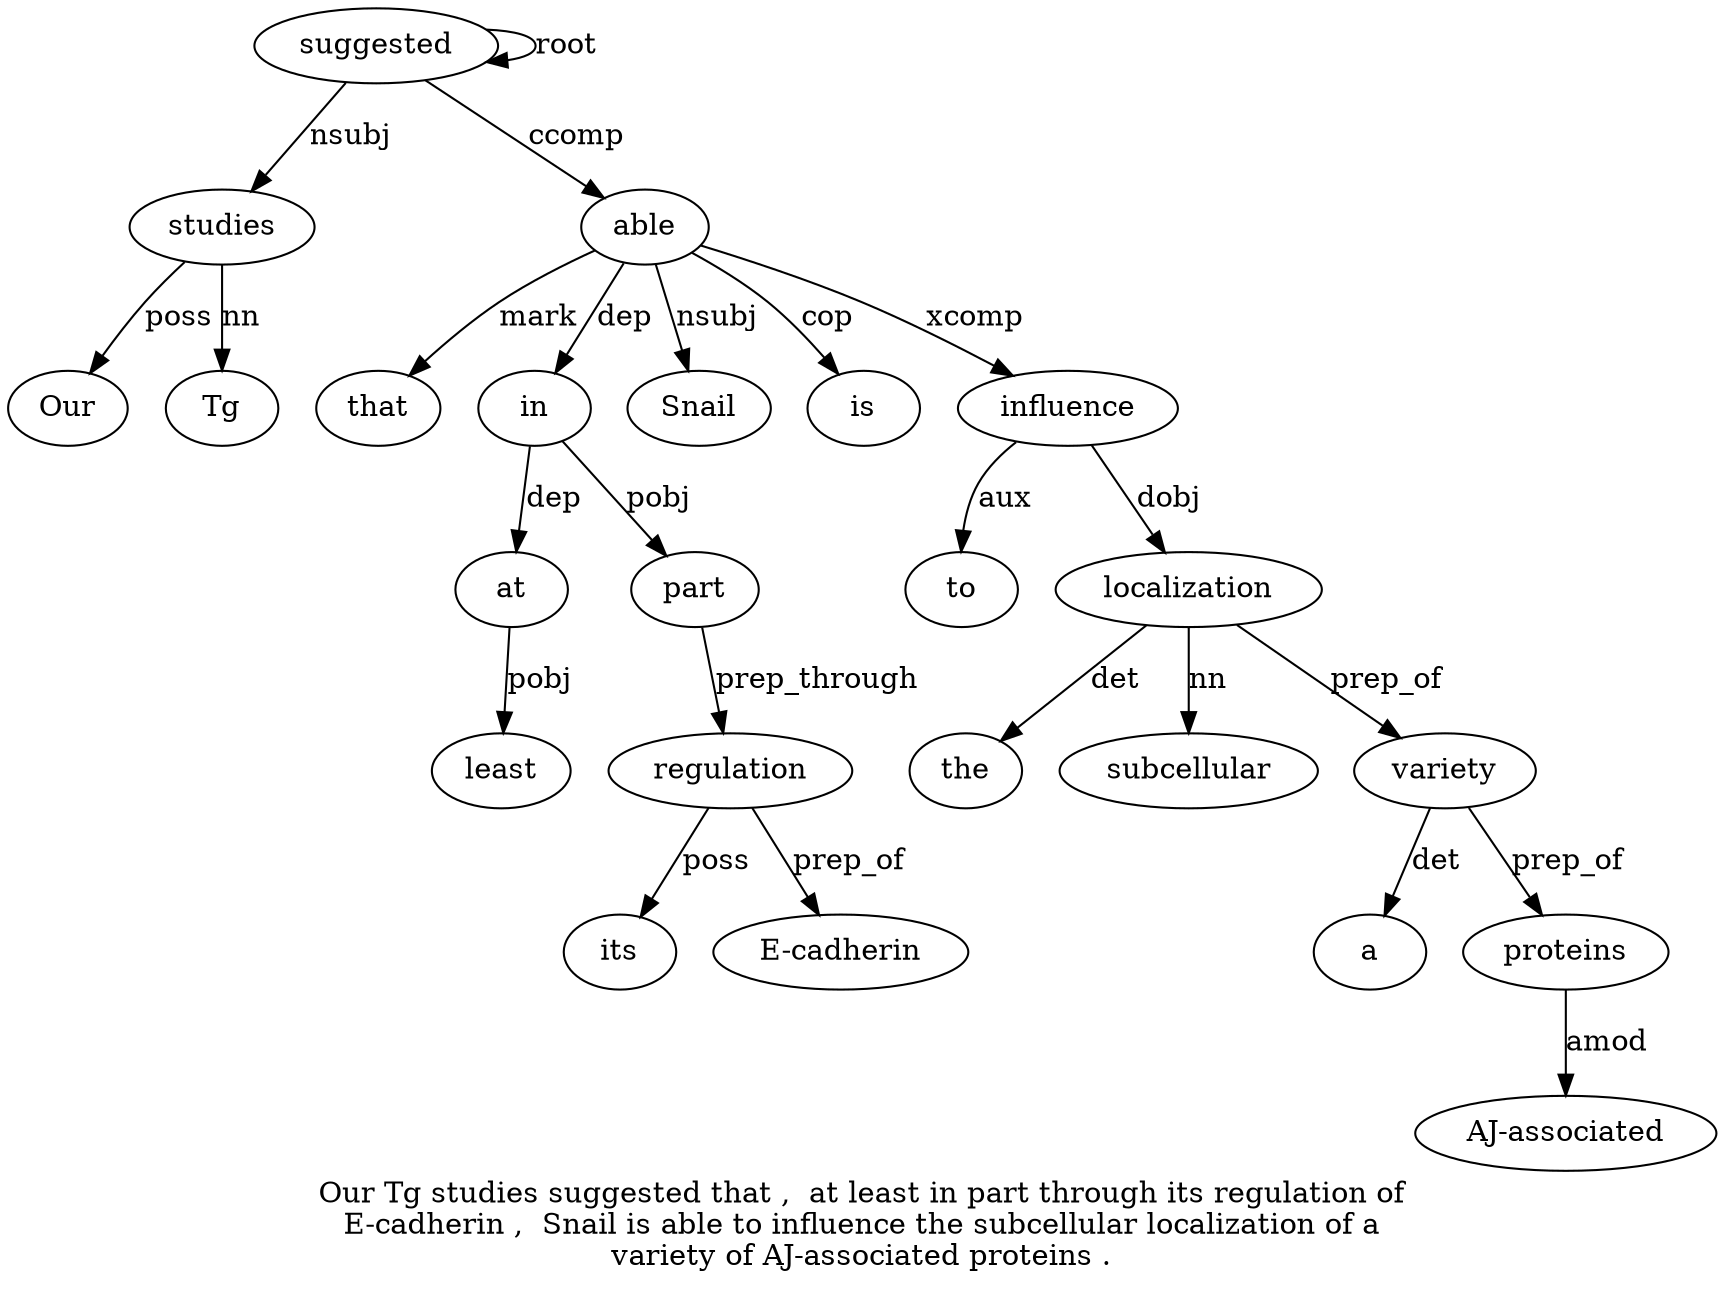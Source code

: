 digraph "Our Tg studies suggested that ,  at least in part through its regulation of E-cadherin ,  Snail is able to influence the subcellular localization of a variety of AJ-associated proteins ." {
label="Our Tg studies suggested that ,  at least in part through its regulation of
E-cadherin ,  Snail is able to influence the subcellular localization of a
variety of AJ-associated proteins .";
studies3 [style=filled, fillcolor=white, label=studies];
Our1 [style=filled, fillcolor=white, label=Our];
studies3 -> Our1  [label=poss];
Tg2 [style=filled, fillcolor=white, label=Tg];
studies3 -> Tg2  [label=nn];
suggested4 [style=filled, fillcolor=white, label=suggested];
suggested4 -> studies3  [label=nsubj];
suggested4 -> suggested4  [label=root];
able19 [style=filled, fillcolor=white, label=able];
that5 [style=filled, fillcolor=white, label=that];
able19 -> that5  [label=mark];
in9 [style=filled, fillcolor=white, label=in];
at7 [style=filled, fillcolor=white, label=at];
in9 -> at7  [label=dep];
least8 [style=filled, fillcolor=white, label=least];
at7 -> least8  [label=pobj];
able19 -> in9  [label=dep];
part10 [style=filled, fillcolor=white, label=part];
in9 -> part10  [label=pobj];
regulation13 [style=filled, fillcolor=white, label=regulation];
its12 [style=filled, fillcolor=white, label=its];
regulation13 -> its12  [label=poss];
part10 -> regulation13  [label=prep_through];
"E-cadherin15" [style=filled, fillcolor=white, label="E-cadherin"];
regulation13 -> "E-cadherin15"  [label=prep_of];
Snail17 [style=filled, fillcolor=white, label=Snail];
able19 -> Snail17  [label=nsubj];
is18 [style=filled, fillcolor=white, label=is];
able19 -> is18  [label=cop];
suggested4 -> able19  [label=ccomp];
influence21 [style=filled, fillcolor=white, label=influence];
to20 [style=filled, fillcolor=white, label=to];
influence21 -> to20  [label=aux];
able19 -> influence21  [label=xcomp];
localization24 [style=filled, fillcolor=white, label=localization];
the22 [style=filled, fillcolor=white, label=the];
localization24 -> the22  [label=det];
subcellular23 [style=filled, fillcolor=white, label=subcellular];
localization24 -> subcellular23  [label=nn];
influence21 -> localization24  [label=dobj];
variety27 [style=filled, fillcolor=white, label=variety];
a26 [style=filled, fillcolor=white, label=a];
variety27 -> a26  [label=det];
localization24 -> variety27  [label=prep_of];
proteins30 [style=filled, fillcolor=white, label=proteins];
"AJ-associated29" [style=filled, fillcolor=white, label="AJ-associated"];
proteins30 -> "AJ-associated29"  [label=amod];
variety27 -> proteins30  [label=prep_of];
}
